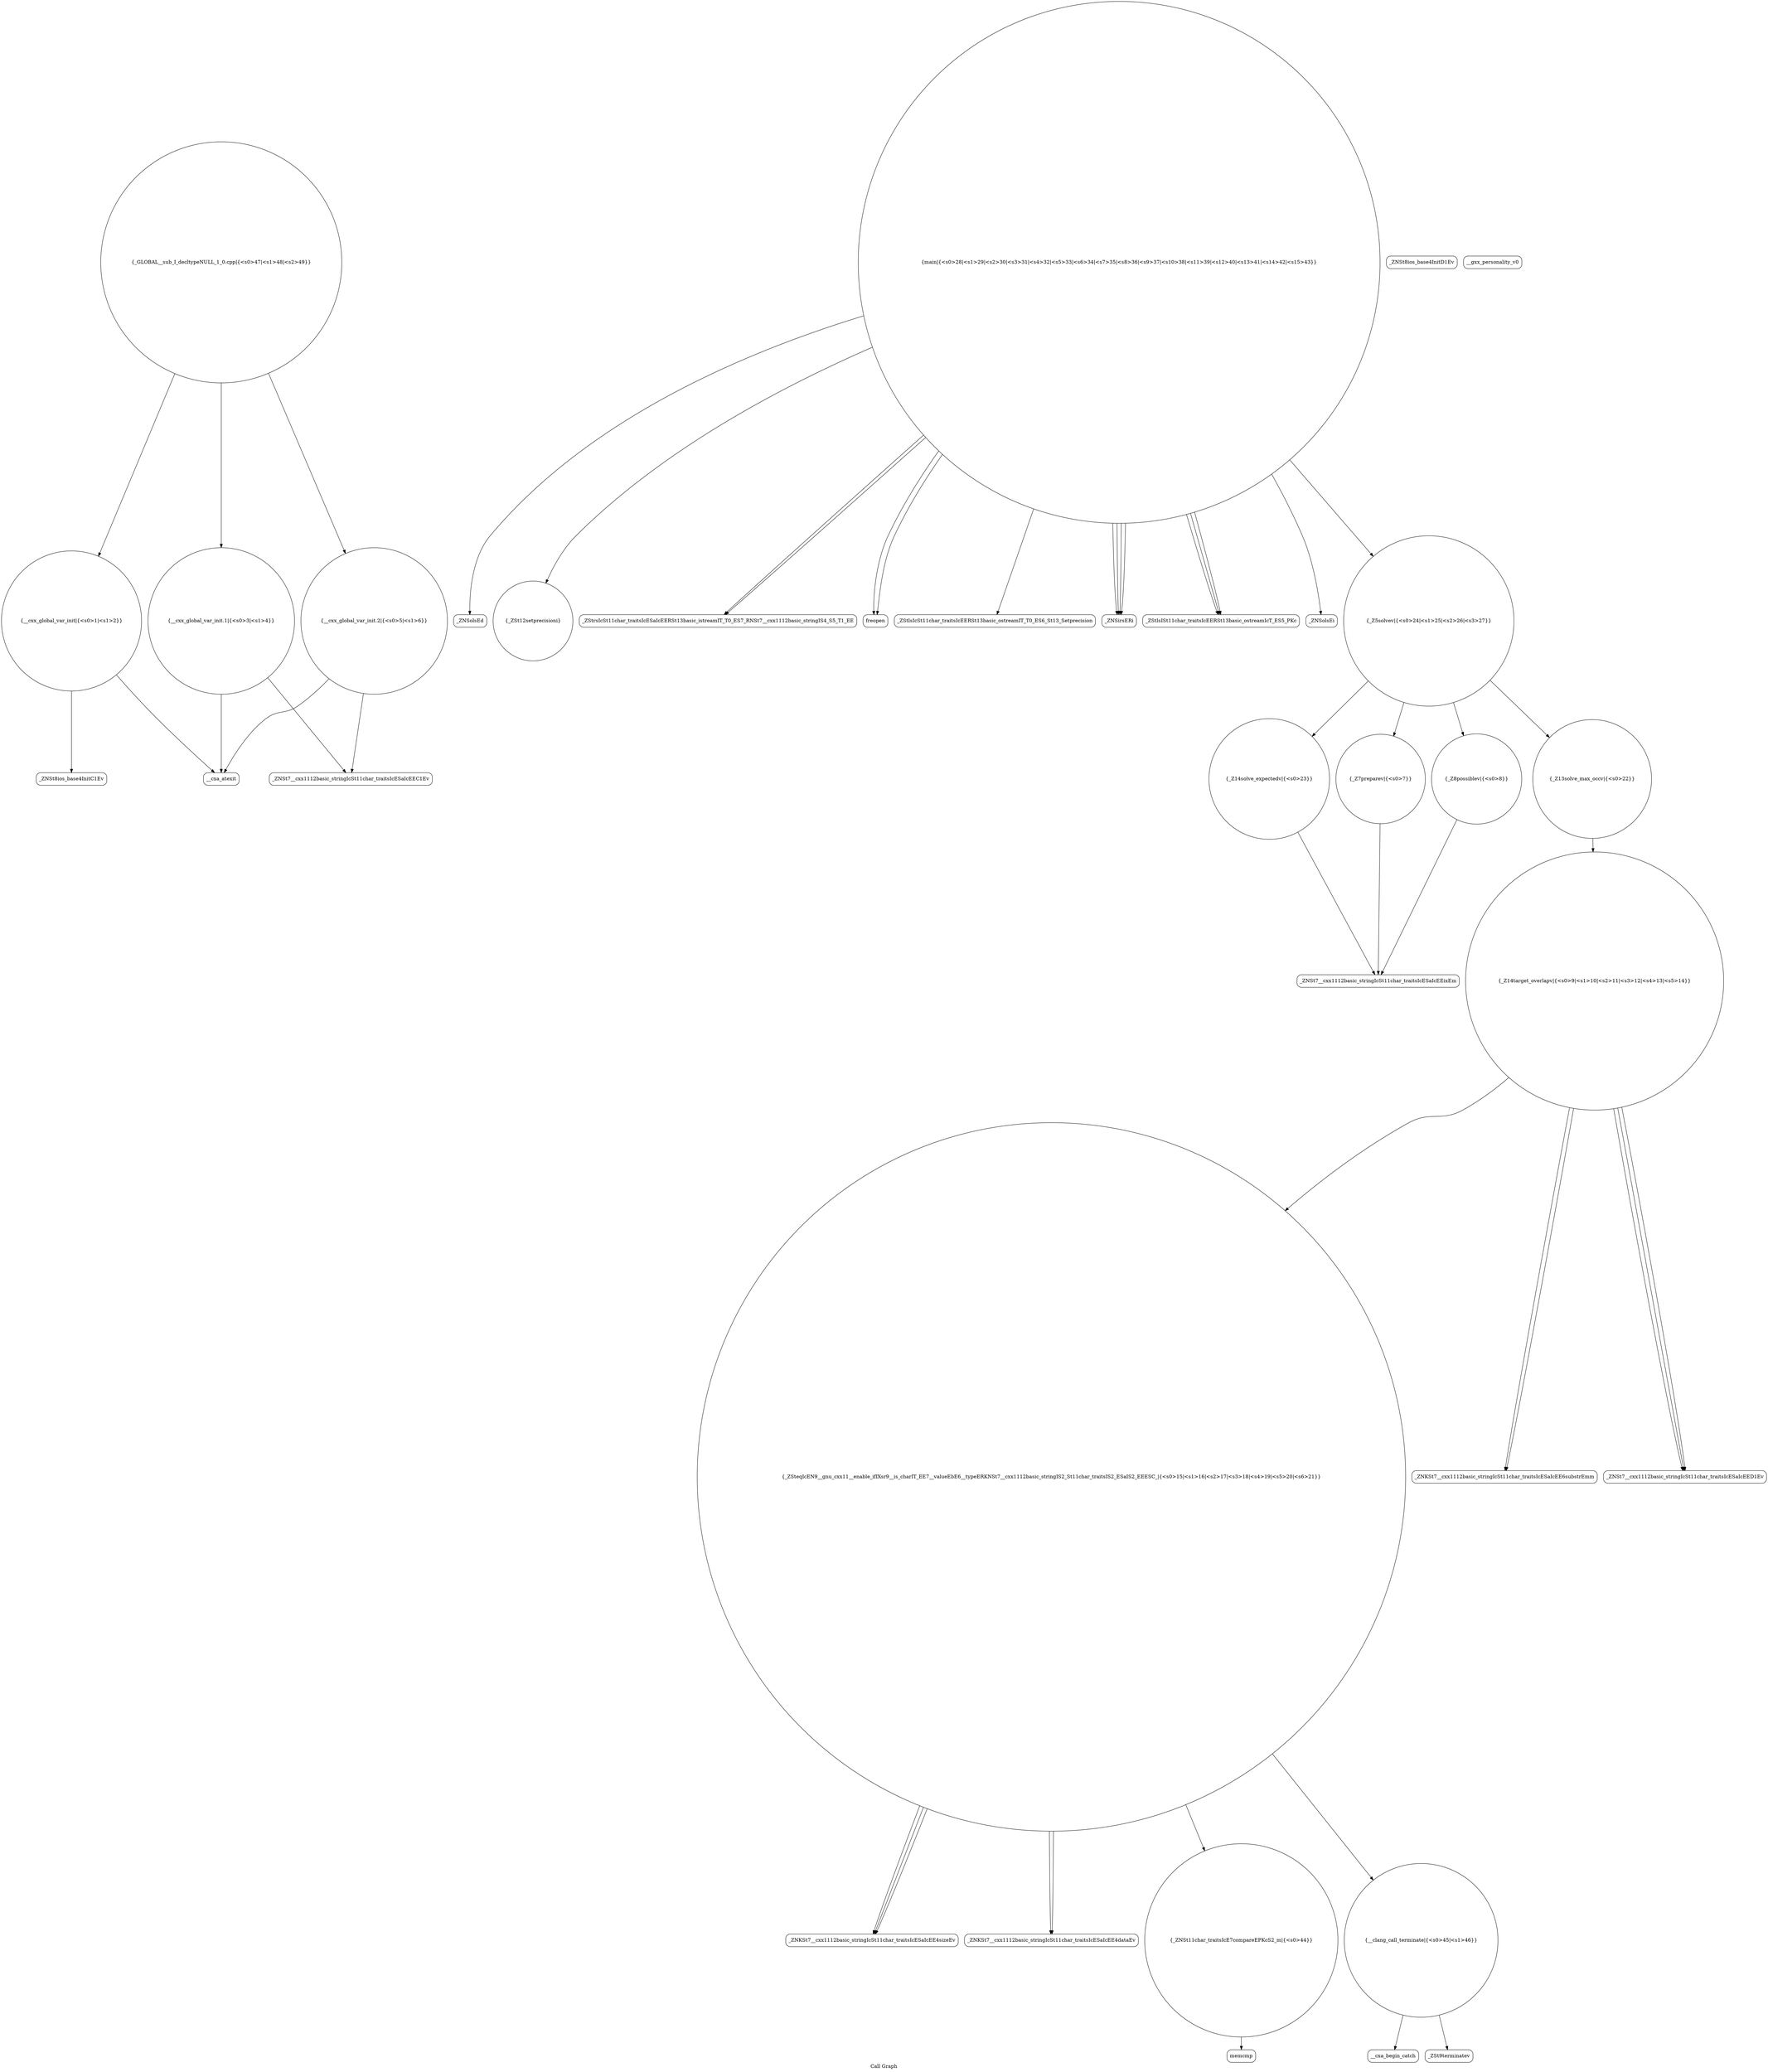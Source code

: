 digraph "Call Graph" {
	label="Call Graph";

	Node0x558baa1f1ed0 [shape=record,shape=circle,label="{__cxx_global_var_init|{<s0>1|<s1>2}}"];
	Node0x558baa1f1ed0:s0 -> Node0x558baa27f490[color=black];
	Node0x558baa1f1ed0:s1 -> Node0x558baa27f590[color=black];
	Node0x558baa280110 [shape=record,shape=Mrecord,label="{_ZNSolsEd}"];
	Node0x558baa27f790 [shape=record,shape=circle,label="{__cxx_global_var_init.2|{<s0>5|<s1>6}}"];
	Node0x558baa27f790:s0 -> Node0x558baa27f690[color=black];
	Node0x558baa27f790:s1 -> Node0x558baa27f590[color=black];
	Node0x558baa280490 [shape=record,shape=Mrecord,label="{memcmp}"];
	Node0x558baa27fb10 [shape=record,shape=circle,label="{_ZSteqIcEN9__gnu_cxx11__enable_ifIXsr9__is_charIT_EE7__valueEbE6__typeERKNSt7__cxx1112basic_stringIS2_St11char_traitsIS2_ESaIS2_EEESC_|{<s0>15|<s1>16|<s2>17|<s3>18|<s4>19|<s5>20|<s6>21}}"];
	Node0x558baa27fb10:s0 -> Node0x558baa280190[color=black];
	Node0x558baa27fb10:s1 -> Node0x558baa280190[color=black];
	Node0x558baa27fb10:s2 -> Node0x558baa280290[color=black];
	Node0x558baa27fb10:s3 -> Node0x558baa280290[color=black];
	Node0x558baa27fb10:s4 -> Node0x558baa280190[color=black];
	Node0x558baa27fb10:s5 -> Node0x558baa280210[color=black];
	Node0x558baa27fb10:s6 -> Node0x558baa280310[color=black];
	Node0x558baa27fe90 [shape=record,shape=circle,label="{_ZSt12setprecisioni}"];
	Node0x558baa27f510 [shape=record,shape=Mrecord,label="{_ZNSt8ios_base4InitD1Ev}"];
	Node0x558baa280210 [shape=record,shape=circle,label="{_ZNSt11char_traitsIcE7compareEPKcS2_m|{<s0>44}}"];
	Node0x558baa280210:s0 -> Node0x558baa280490[color=black];
	Node0x558baa27f890 [shape=record,shape=Mrecord,label="{_ZNSt7__cxx1112basic_stringIcSt11char_traitsIcESaIcEEixEm}"];
	Node0x558baa27fc10 [shape=record,shape=circle,label="{_Z14solve_expectedv|{<s0>23}}"];
	Node0x558baa27fc10:s0 -> Node0x558baa27f890[color=black];
	Node0x558baa27ff90 [shape=record,shape=Mrecord,label="{_ZStrsIcSt11char_traitsIcESaIcEERSt13basic_istreamIT_T0_ES7_RNSt7__cxx1112basic_stringIS4_S5_T1_EE}"];
	Node0x558baa27f610 [shape=record,shape=circle,label="{__cxx_global_var_init.1|{<s0>3|<s1>4}}"];
	Node0x558baa27f610:s0 -> Node0x558baa27f690[color=black];
	Node0x558baa27f610:s1 -> Node0x558baa27f590[color=black];
	Node0x558baa280310 [shape=record,shape=circle,label="{__clang_call_terminate|{<s0>45|<s1>46}}"];
	Node0x558baa280310:s0 -> Node0x558baa280390[color=black];
	Node0x558baa280310:s1 -> Node0x558baa280410[color=black];
	Node0x558baa27f990 [shape=record,shape=circle,label="{_Z14target_overlapv|{<s0>9|<s1>10|<s2>11|<s3>12|<s4>13|<s5>14}}"];
	Node0x558baa27f990:s0 -> Node0x558baa27fa10[color=black];
	Node0x558baa27f990:s1 -> Node0x558baa27fa10[color=black];
	Node0x558baa27f990:s2 -> Node0x558baa27fb10[color=black];
	Node0x558baa27f990:s3 -> Node0x558baa27f710[color=black];
	Node0x558baa27f990:s4 -> Node0x558baa27f710[color=black];
	Node0x558baa27f990:s5 -> Node0x558baa27f710[color=black];
	Node0x558baa27fd10 [shape=record,shape=circle,label="{main|{<s0>28|<s1>29|<s2>30|<s3>31|<s4>32|<s5>33|<s6>34|<s7>35|<s8>36|<s9>37|<s10>38|<s11>39|<s12>40|<s13>41|<s14>42|<s15>43}}"];
	Node0x558baa27fd10:s0 -> Node0x558baa27fd90[color=black];
	Node0x558baa27fd10:s1 -> Node0x558baa27fd90[color=black];
	Node0x558baa27fd10:s2 -> Node0x558baa27fe90[color=black];
	Node0x558baa27fd10:s3 -> Node0x558baa27fe10[color=black];
	Node0x558baa27fd10:s4 -> Node0x558baa27ff10[color=black];
	Node0x558baa27fd10:s5 -> Node0x558baa27ff10[color=black];
	Node0x558baa27fd10:s6 -> Node0x558baa27ff10[color=black];
	Node0x558baa27fd10:s7 -> Node0x558baa27ff10[color=black];
	Node0x558baa27fd10:s8 -> Node0x558baa27ff90[color=black];
	Node0x558baa27fd10:s9 -> Node0x558baa27ff90[color=black];
	Node0x558baa27fd10:s10 -> Node0x558baa280010[color=black];
	Node0x558baa27fd10:s11 -> Node0x558baa280090[color=black];
	Node0x558baa27fd10:s12 -> Node0x558baa280010[color=black];
	Node0x558baa27fd10:s13 -> Node0x558baa27fc90[color=black];
	Node0x558baa27fd10:s14 -> Node0x558baa280110[color=black];
	Node0x558baa27fd10:s15 -> Node0x558baa280010[color=black];
	Node0x558baa280090 [shape=record,shape=Mrecord,label="{_ZNSolsEi}"];
	Node0x558baa27f710 [shape=record,shape=Mrecord,label="{_ZNSt7__cxx1112basic_stringIcSt11char_traitsIcESaIcEED1Ev}"];
	Node0x558baa280410 [shape=record,shape=Mrecord,label="{_ZSt9terminatev}"];
	Node0x558baa27fa90 [shape=record,shape=Mrecord,label="{__gxx_personality_v0}"];
	Node0x558baa27fe10 [shape=record,shape=Mrecord,label="{_ZStlsIcSt11char_traitsIcEERSt13basic_ostreamIT_T0_ES6_St13_Setprecision}"];
	Node0x558baa27f490 [shape=record,shape=Mrecord,label="{_ZNSt8ios_base4InitC1Ev}"];
	Node0x558baa280190 [shape=record,shape=Mrecord,label="{_ZNKSt7__cxx1112basic_stringIcSt11char_traitsIcESaIcEE4sizeEv}"];
	Node0x558baa27f810 [shape=record,shape=circle,label="{_Z7preparev|{<s0>7}}"];
	Node0x558baa27f810:s0 -> Node0x558baa27f890[color=black];
	Node0x558baa280510 [shape=record,shape=circle,label="{_GLOBAL__sub_I_decltypeNULL_1_0.cpp|{<s0>47|<s1>48|<s2>49}}"];
	Node0x558baa280510:s0 -> Node0x558baa1f1ed0[color=black];
	Node0x558baa280510:s1 -> Node0x558baa27f610[color=black];
	Node0x558baa280510:s2 -> Node0x558baa27f790[color=black];
	Node0x558baa27fb90 [shape=record,shape=circle,label="{_Z13solve_max_occv|{<s0>22}}"];
	Node0x558baa27fb90:s0 -> Node0x558baa27f990[color=black];
	Node0x558baa27ff10 [shape=record,shape=Mrecord,label="{_ZNSirsERi}"];
	Node0x558baa27f590 [shape=record,shape=Mrecord,label="{__cxa_atexit}"];
	Node0x558baa280290 [shape=record,shape=Mrecord,label="{_ZNKSt7__cxx1112basic_stringIcSt11char_traitsIcESaIcEE4dataEv}"];
	Node0x558baa27f910 [shape=record,shape=circle,label="{_Z8possiblev|{<s0>8}}"];
	Node0x558baa27f910:s0 -> Node0x558baa27f890[color=black];
	Node0x558baa27fc90 [shape=record,shape=circle,label="{_Z5solvev|{<s0>24|<s1>25|<s2>26|<s3>27}}"];
	Node0x558baa27fc90:s0 -> Node0x558baa27f810[color=black];
	Node0x558baa27fc90:s1 -> Node0x558baa27f910[color=black];
	Node0x558baa27fc90:s2 -> Node0x558baa27fb90[color=black];
	Node0x558baa27fc90:s3 -> Node0x558baa27fc10[color=black];
	Node0x558baa280010 [shape=record,shape=Mrecord,label="{_ZStlsISt11char_traitsIcEERSt13basic_ostreamIcT_ES5_PKc}"];
	Node0x558baa27f690 [shape=record,shape=Mrecord,label="{_ZNSt7__cxx1112basic_stringIcSt11char_traitsIcESaIcEEC1Ev}"];
	Node0x558baa280390 [shape=record,shape=Mrecord,label="{__cxa_begin_catch}"];
	Node0x558baa27fa10 [shape=record,shape=Mrecord,label="{_ZNKSt7__cxx1112basic_stringIcSt11char_traitsIcESaIcEE6substrEmm}"];
	Node0x558baa27fd90 [shape=record,shape=Mrecord,label="{freopen}"];
}
